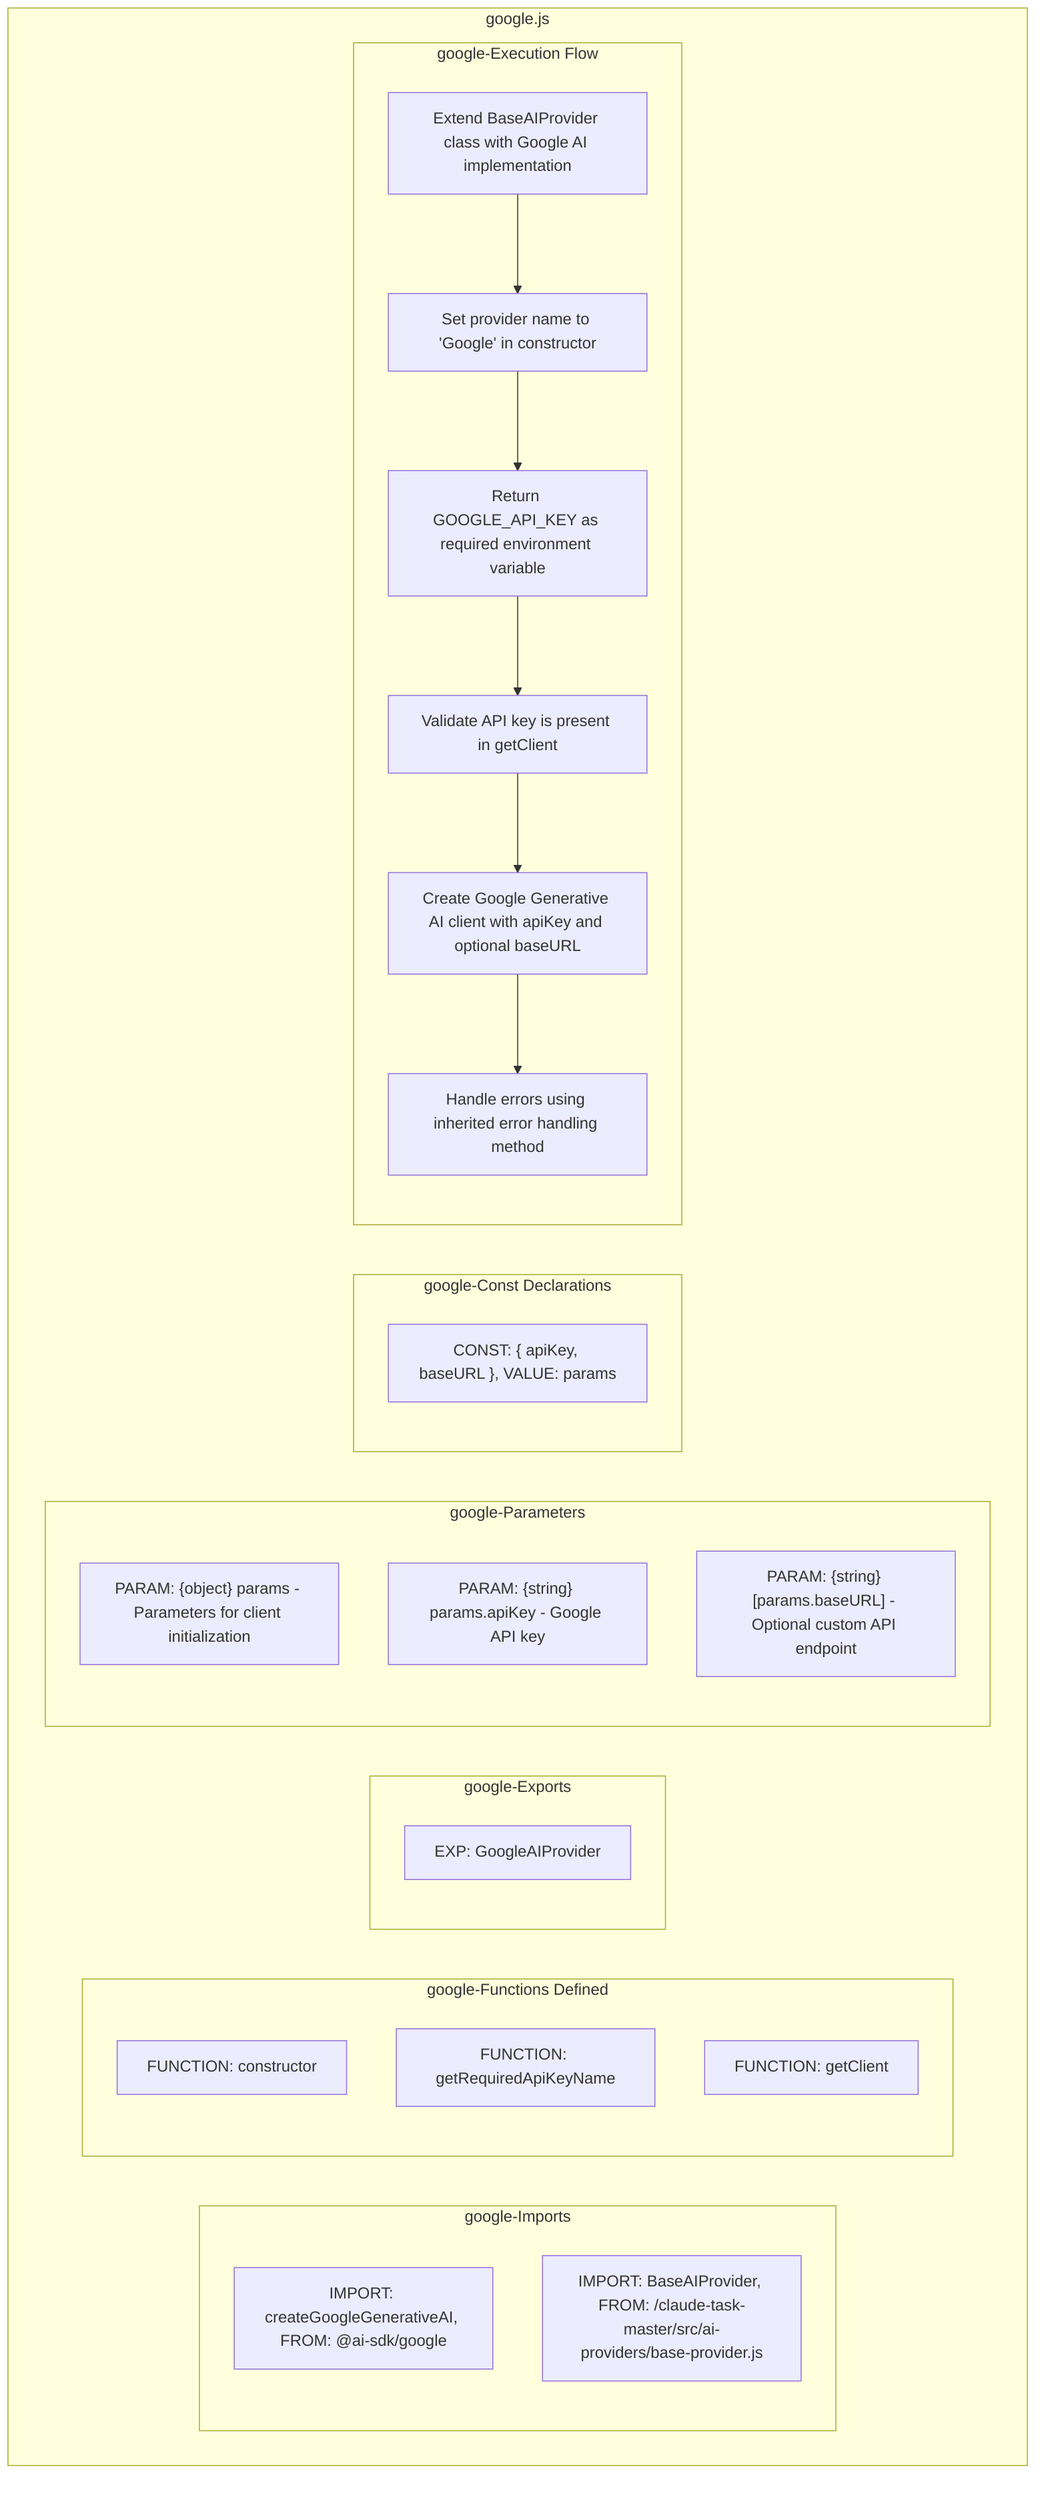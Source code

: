 flowchart TB
    subgraph google-Imports["google-Imports"]
        I1["IMPORT: createGoogleGenerativeAI, FROM: @ai-sdk/google"]
        I2["IMPORT: BaseAIProvider, FROM: /claude-task-master/src/ai-providers/base-provider.js"]
    end
    
    subgraph google-FunctionsDefined["google-Functions Defined"]
        FU1["FUNCTION: constructor"]
        FU2["FUNCTION: getRequiredApiKeyName"]
        FU3["FUNCTION: getClient"]
    end
    
    subgraph google-Exports["google-Exports"]
        E1["EXP: GoogleAIProvider"]
    end
    
    subgraph google-Parameters["google-Parameters"]
        P1["PARAM: {object} params - Parameters for client initialization"]
        P2["PARAM: {string} params.apiKey - Google API key"]
        P3["PARAM: {string} [params.baseURL] - Optional custom API endpoint"]
    end
    
    subgraph google-Constants["google-Const Declarations"]
        C1["CONST: { apiKey, baseURL }, VALUE: params"]
    end
    
    subgraph google-ExecutionFlow["google-Execution Flow"]
        FL1["Extend BaseAIProvider class with Google AI implementation"]
        FL2["Set provider name to 'Google' in constructor"]
        FL3["Return GOOGLE_API_KEY as required environment variable"]
        FL4["Validate API key is present in getClient"]
        FL5["Create Google Generative AI client with apiKey and optional baseURL"]
        FL6["Handle errors using inherited error handling method"]
    end
    
    subgraph google["google.js"]
        google-Imports
        google-FunctionsDefined
        google-Exports
        google-Parameters
        google-Constants
        google-ExecutionFlow
    end
    
    FL1 --> FL2
    FL2 --> FL3
    FL3 --> FL4
    FL4 --> FL5
    FL5 --> FL6